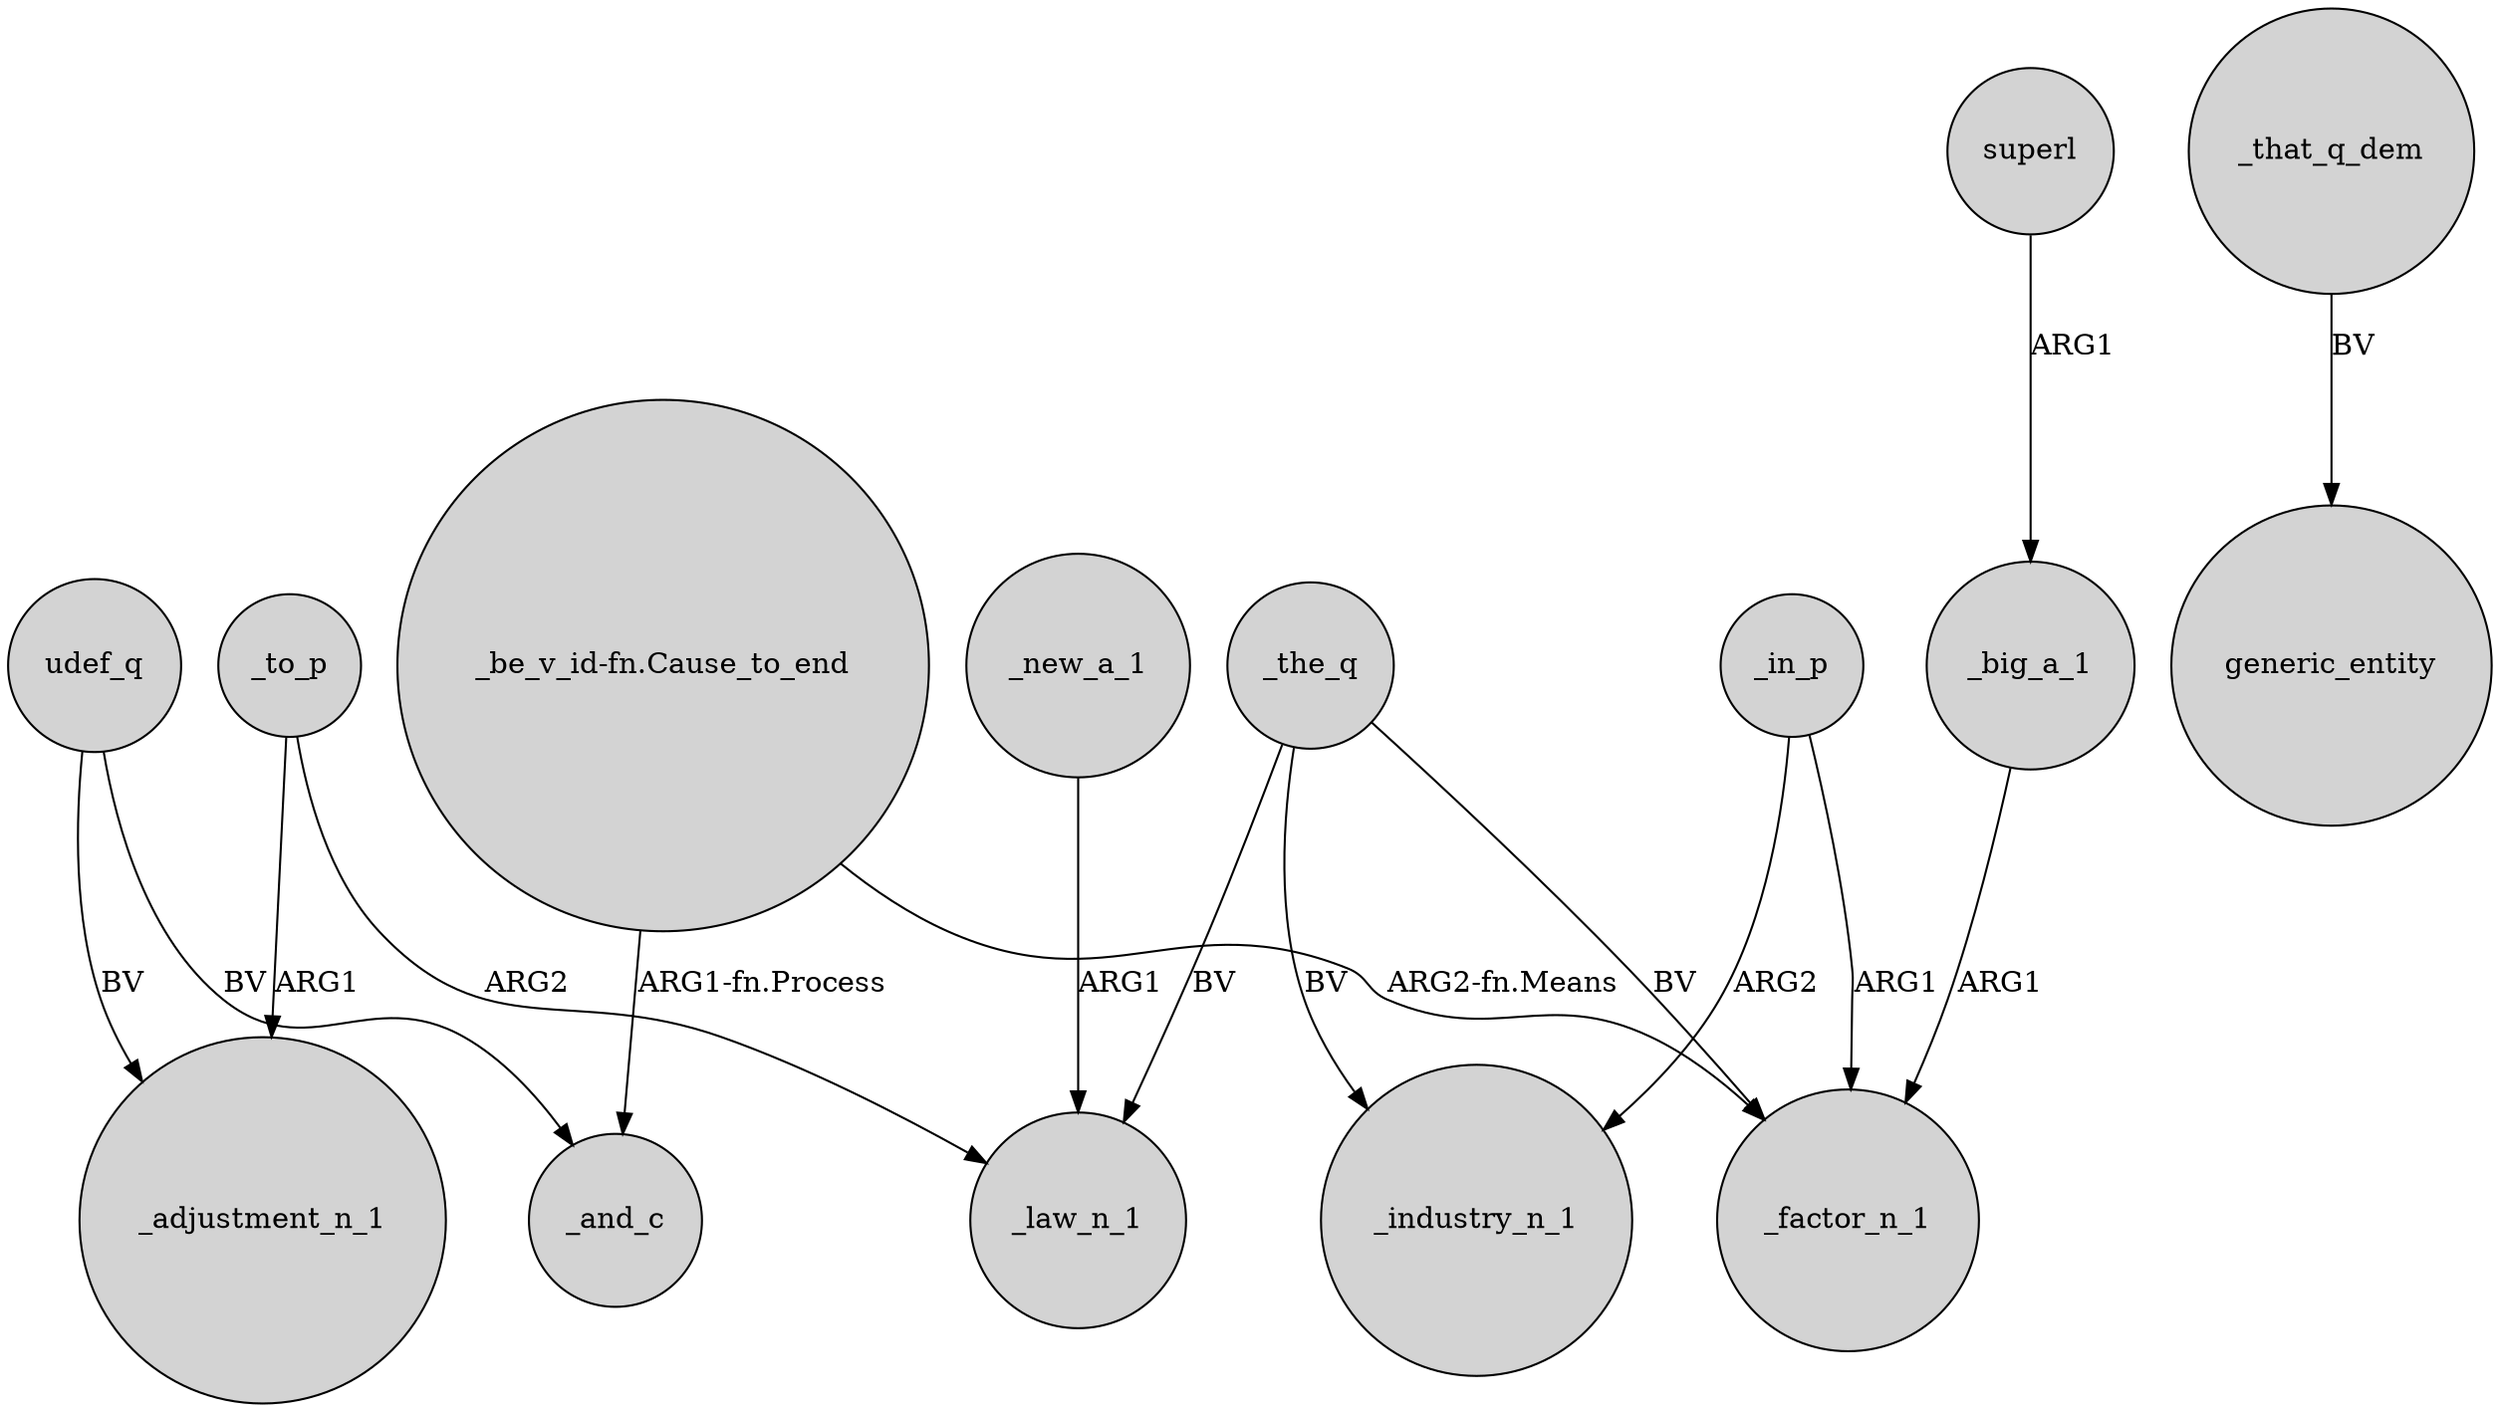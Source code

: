 digraph {
	node [shape=circle style=filled]
	_big_a_1 -> _factor_n_1 [label=ARG1]
	superl -> _big_a_1 [label=ARG1]
	"_be_v_id-fn.Cause_to_end" -> _factor_n_1 [label="ARG2-fn.Means"]
	udef_q -> _and_c [label=BV]
	_in_p -> _industry_n_1 [label=ARG2]
	_that_q_dem -> generic_entity [label=BV]
	_to_p -> _law_n_1 [label=ARG2]
	_the_q -> _law_n_1 [label=BV]
	_in_p -> _factor_n_1 [label=ARG1]
	_to_p -> _adjustment_n_1 [label=ARG1]
	_the_q -> _industry_n_1 [label=BV]
	_the_q -> _factor_n_1 [label=BV]
	"_be_v_id-fn.Cause_to_end" -> _and_c [label="ARG1-fn.Process"]
	_new_a_1 -> _law_n_1 [label=ARG1]
	udef_q -> _adjustment_n_1 [label=BV]
}
